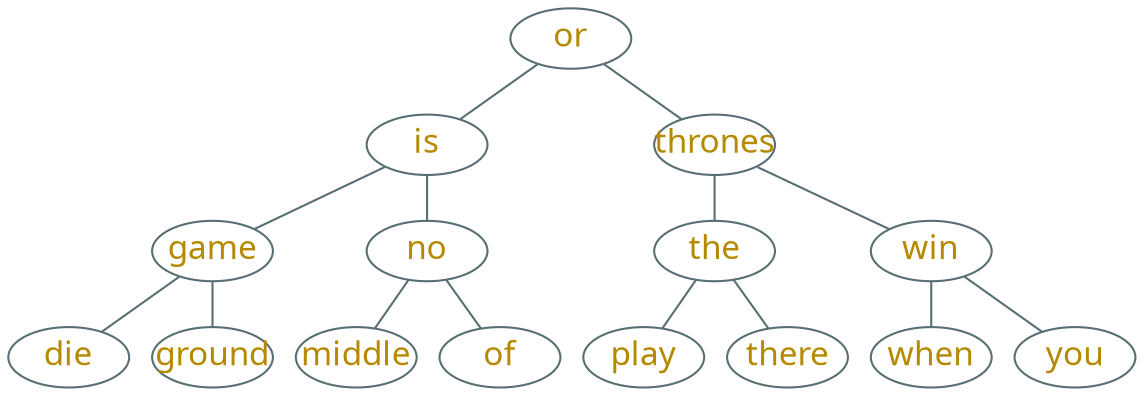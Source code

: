 digraph g {
    bgcolor=transparent
    rankdir=TB
    graph [nodesep=0.15, ranksep=0.3]
    node [shape=ellipse, fixedsize=true, height=0.4, width=0.8, color="#586e75", fontcolor="#b58900", fontsize=16, fontname="LXGWWenKai"]
    edge [arrowhead=none, color="#586e75", fontcolor="#268bd2", fontsize=16, fontname="LXGWWenKai"]

    or -> {is, thrones}

    is -> {game, no}

    game -> {die, ground}

    no -> {middle, of}

    thrones -> {the, win}

    the -> {play, there}

    win -> {when, you}
}